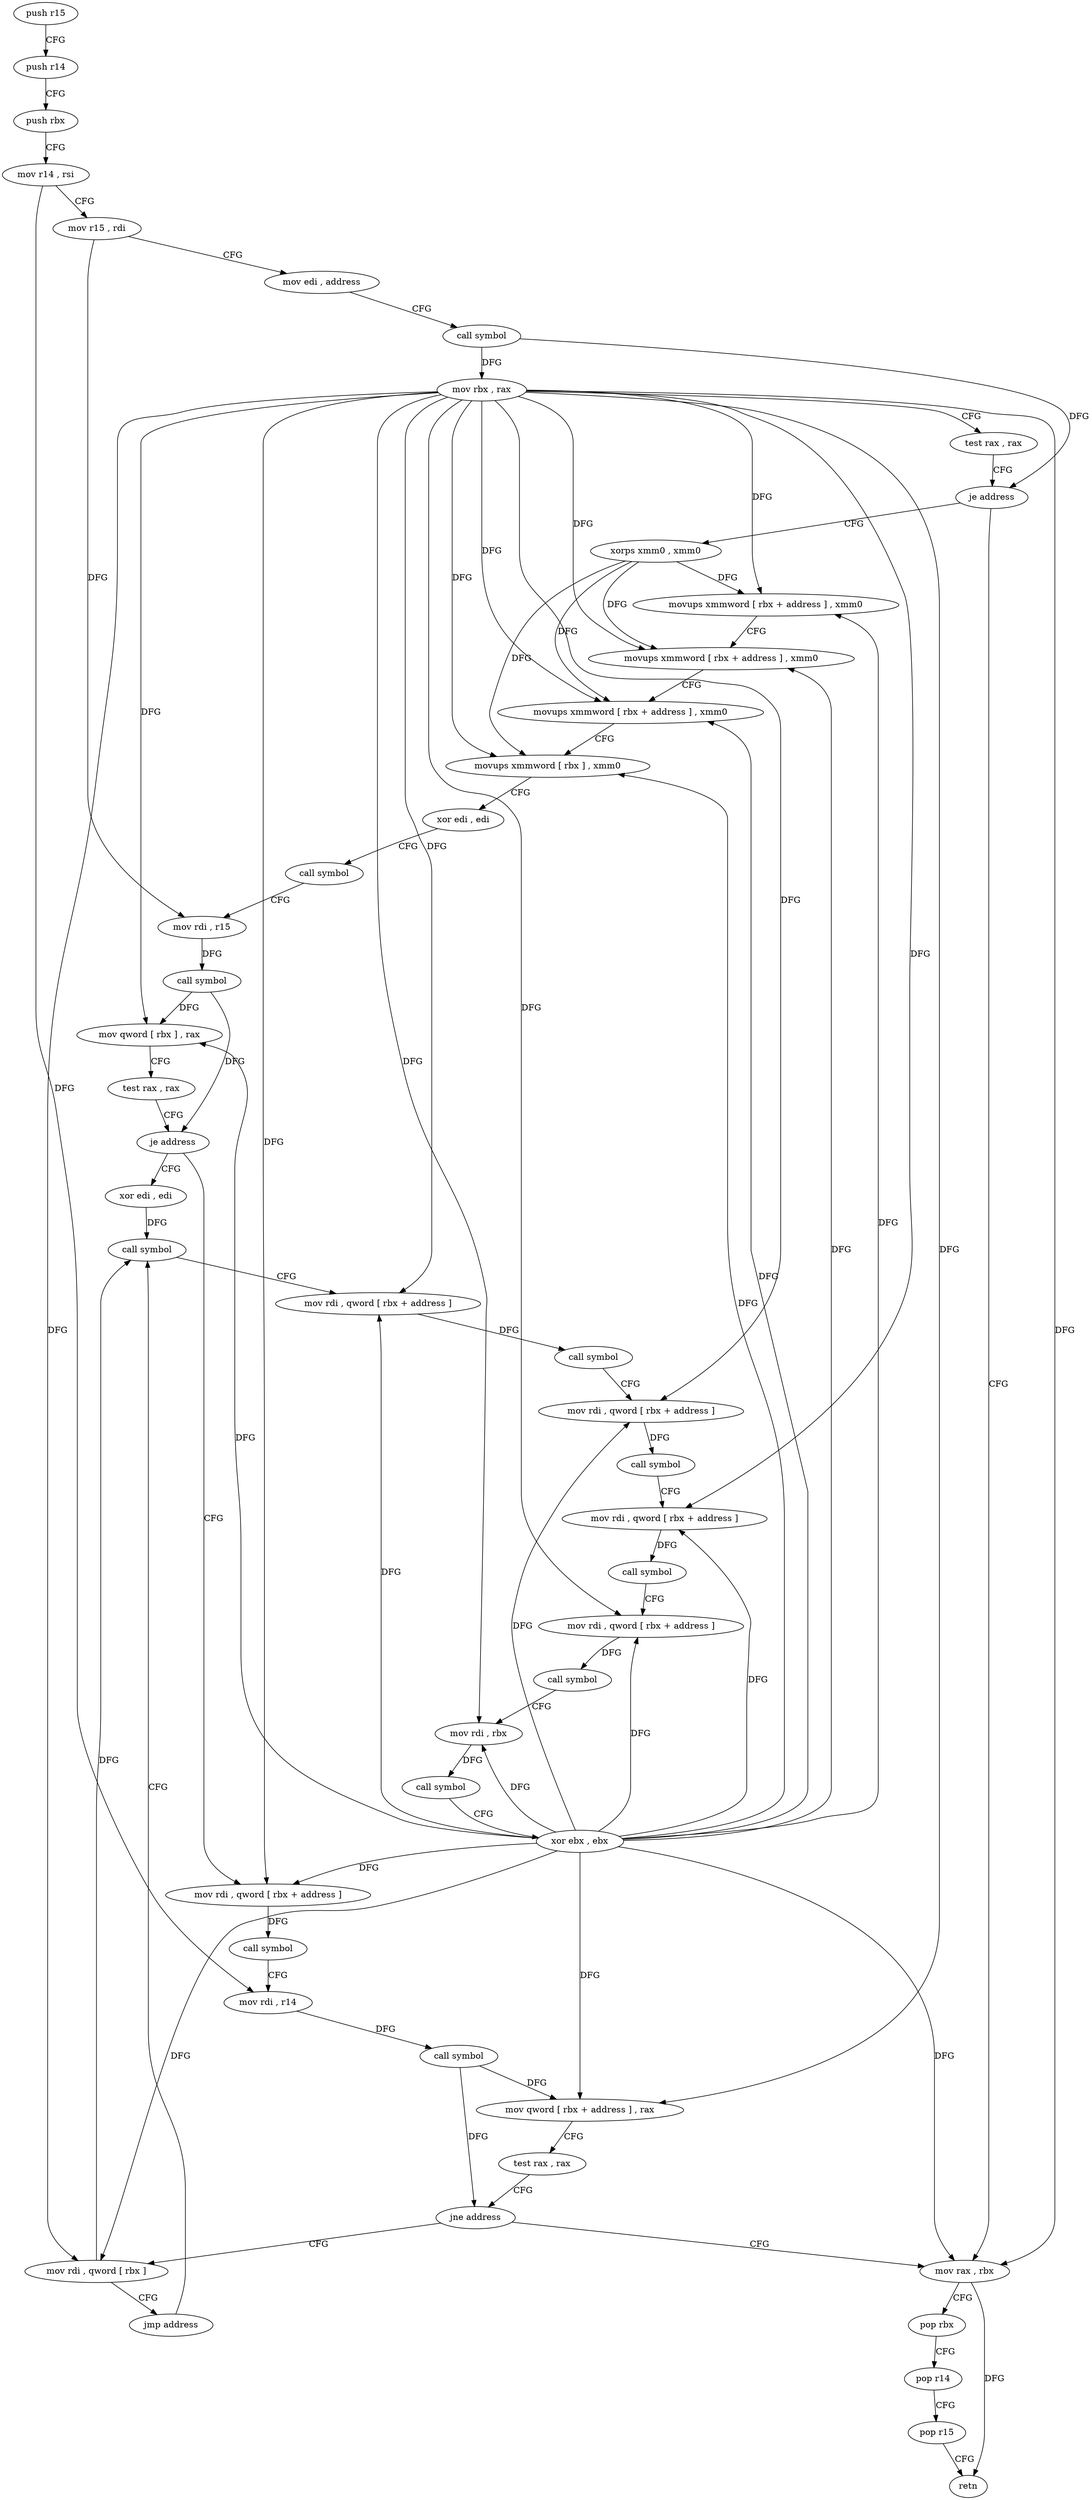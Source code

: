 digraph "func" {
"76928" [label = "push r15" ]
"76930" [label = "push r14" ]
"76932" [label = "push rbx" ]
"76933" [label = "mov r14 , rsi" ]
"76936" [label = "mov r15 , rdi" ]
"76939" [label = "mov edi , address" ]
"76944" [label = "call symbol" ]
"76949" [label = "mov rbx , rax" ]
"76952" [label = "test rax , rax" ]
"76955" [label = "je address" ]
"77082" [label = "mov rax , rbx" ]
"76957" [label = "xorps xmm0 , xmm0" ]
"77085" [label = "pop rbx" ]
"77086" [label = "pop r14" ]
"77088" [label = "pop r15" ]
"77090" [label = "retn" ]
"76960" [label = "movups xmmword [ rbx + address ] , xmm0" ]
"76964" [label = "movups xmmword [ rbx + address ] , xmm0" ]
"76968" [label = "movups xmmword [ rbx + address ] , xmm0" ]
"76972" [label = "movups xmmword [ rbx ] , xmm0" ]
"76975" [label = "xor edi , edi" ]
"76977" [label = "call symbol" ]
"76982" [label = "mov rdi , r15" ]
"76985" [label = "call symbol" ]
"76990" [label = "mov qword [ rbx ] , rax" ]
"76993" [label = "test rax , rax" ]
"76996" [label = "je address" ]
"77029" [label = "xor edi , edi" ]
"76998" [label = "mov rdi , qword [ rbx + address ]" ]
"77031" [label = "call symbol" ]
"77002" [label = "call symbol" ]
"77007" [label = "mov rdi , r14" ]
"77010" [label = "call symbol" ]
"77015" [label = "mov qword [ rbx + address ] , rax" ]
"77019" [label = "test rax , rax" ]
"77022" [label = "jne address" ]
"77024" [label = "mov rdi , qword [ rbx ]" ]
"77027" [label = "jmp address" ]
"77036" [label = "mov rdi , qword [ rbx + address ]" ]
"77040" [label = "call symbol" ]
"77045" [label = "mov rdi , qword [ rbx + address ]" ]
"77049" [label = "call symbol" ]
"77054" [label = "mov rdi , qword [ rbx + address ]" ]
"77058" [label = "call symbol" ]
"77063" [label = "mov rdi , qword [ rbx + address ]" ]
"77067" [label = "call symbol" ]
"77072" [label = "mov rdi , rbx" ]
"77075" [label = "call symbol" ]
"77080" [label = "xor ebx , ebx" ]
"76928" -> "76930" [ label = "CFG" ]
"76930" -> "76932" [ label = "CFG" ]
"76932" -> "76933" [ label = "CFG" ]
"76933" -> "76936" [ label = "CFG" ]
"76933" -> "77007" [ label = "DFG" ]
"76936" -> "76939" [ label = "CFG" ]
"76936" -> "76982" [ label = "DFG" ]
"76939" -> "76944" [ label = "CFG" ]
"76944" -> "76949" [ label = "DFG" ]
"76944" -> "76955" [ label = "DFG" ]
"76949" -> "76952" [ label = "CFG" ]
"76949" -> "77082" [ label = "DFG" ]
"76949" -> "76960" [ label = "DFG" ]
"76949" -> "76964" [ label = "DFG" ]
"76949" -> "76968" [ label = "DFG" ]
"76949" -> "76972" [ label = "DFG" ]
"76949" -> "76990" [ label = "DFG" ]
"76949" -> "76998" [ label = "DFG" ]
"76949" -> "77015" [ label = "DFG" ]
"76949" -> "77036" [ label = "DFG" ]
"76949" -> "77045" [ label = "DFG" ]
"76949" -> "77054" [ label = "DFG" ]
"76949" -> "77063" [ label = "DFG" ]
"76949" -> "77072" [ label = "DFG" ]
"76949" -> "77024" [ label = "DFG" ]
"76952" -> "76955" [ label = "CFG" ]
"76955" -> "77082" [ label = "CFG" ]
"76955" -> "76957" [ label = "CFG" ]
"77082" -> "77085" [ label = "CFG" ]
"77082" -> "77090" [ label = "DFG" ]
"76957" -> "76960" [ label = "DFG" ]
"76957" -> "76964" [ label = "DFG" ]
"76957" -> "76968" [ label = "DFG" ]
"76957" -> "76972" [ label = "DFG" ]
"77085" -> "77086" [ label = "CFG" ]
"77086" -> "77088" [ label = "CFG" ]
"77088" -> "77090" [ label = "CFG" ]
"76960" -> "76964" [ label = "CFG" ]
"76964" -> "76968" [ label = "CFG" ]
"76968" -> "76972" [ label = "CFG" ]
"76972" -> "76975" [ label = "CFG" ]
"76975" -> "76977" [ label = "CFG" ]
"76977" -> "76982" [ label = "CFG" ]
"76982" -> "76985" [ label = "DFG" ]
"76985" -> "76990" [ label = "DFG" ]
"76985" -> "76996" [ label = "DFG" ]
"76990" -> "76993" [ label = "CFG" ]
"76993" -> "76996" [ label = "CFG" ]
"76996" -> "77029" [ label = "CFG" ]
"76996" -> "76998" [ label = "CFG" ]
"77029" -> "77031" [ label = "DFG" ]
"76998" -> "77002" [ label = "DFG" ]
"77031" -> "77036" [ label = "CFG" ]
"77002" -> "77007" [ label = "CFG" ]
"77007" -> "77010" [ label = "DFG" ]
"77010" -> "77015" [ label = "DFG" ]
"77010" -> "77022" [ label = "DFG" ]
"77015" -> "77019" [ label = "CFG" ]
"77019" -> "77022" [ label = "CFG" ]
"77022" -> "77082" [ label = "CFG" ]
"77022" -> "77024" [ label = "CFG" ]
"77024" -> "77027" [ label = "CFG" ]
"77024" -> "77031" [ label = "DFG" ]
"77027" -> "77031" [ label = "CFG" ]
"77036" -> "77040" [ label = "DFG" ]
"77040" -> "77045" [ label = "CFG" ]
"77045" -> "77049" [ label = "DFG" ]
"77049" -> "77054" [ label = "CFG" ]
"77054" -> "77058" [ label = "DFG" ]
"77058" -> "77063" [ label = "CFG" ]
"77063" -> "77067" [ label = "DFG" ]
"77067" -> "77072" [ label = "CFG" ]
"77072" -> "77075" [ label = "DFG" ]
"77075" -> "77080" [ label = "CFG" ]
"77080" -> "77082" [ label = "DFG" ]
"77080" -> "76998" [ label = "DFG" ]
"77080" -> "77036" [ label = "DFG" ]
"77080" -> "77045" [ label = "DFG" ]
"77080" -> "77054" [ label = "DFG" ]
"77080" -> "77063" [ label = "DFG" ]
"77080" -> "77072" [ label = "DFG" ]
"77080" -> "76960" [ label = "DFG" ]
"77080" -> "76964" [ label = "DFG" ]
"77080" -> "76968" [ label = "DFG" ]
"77080" -> "76972" [ label = "DFG" ]
"77080" -> "76990" [ label = "DFG" ]
"77080" -> "77015" [ label = "DFG" ]
"77080" -> "77024" [ label = "DFG" ]
}
